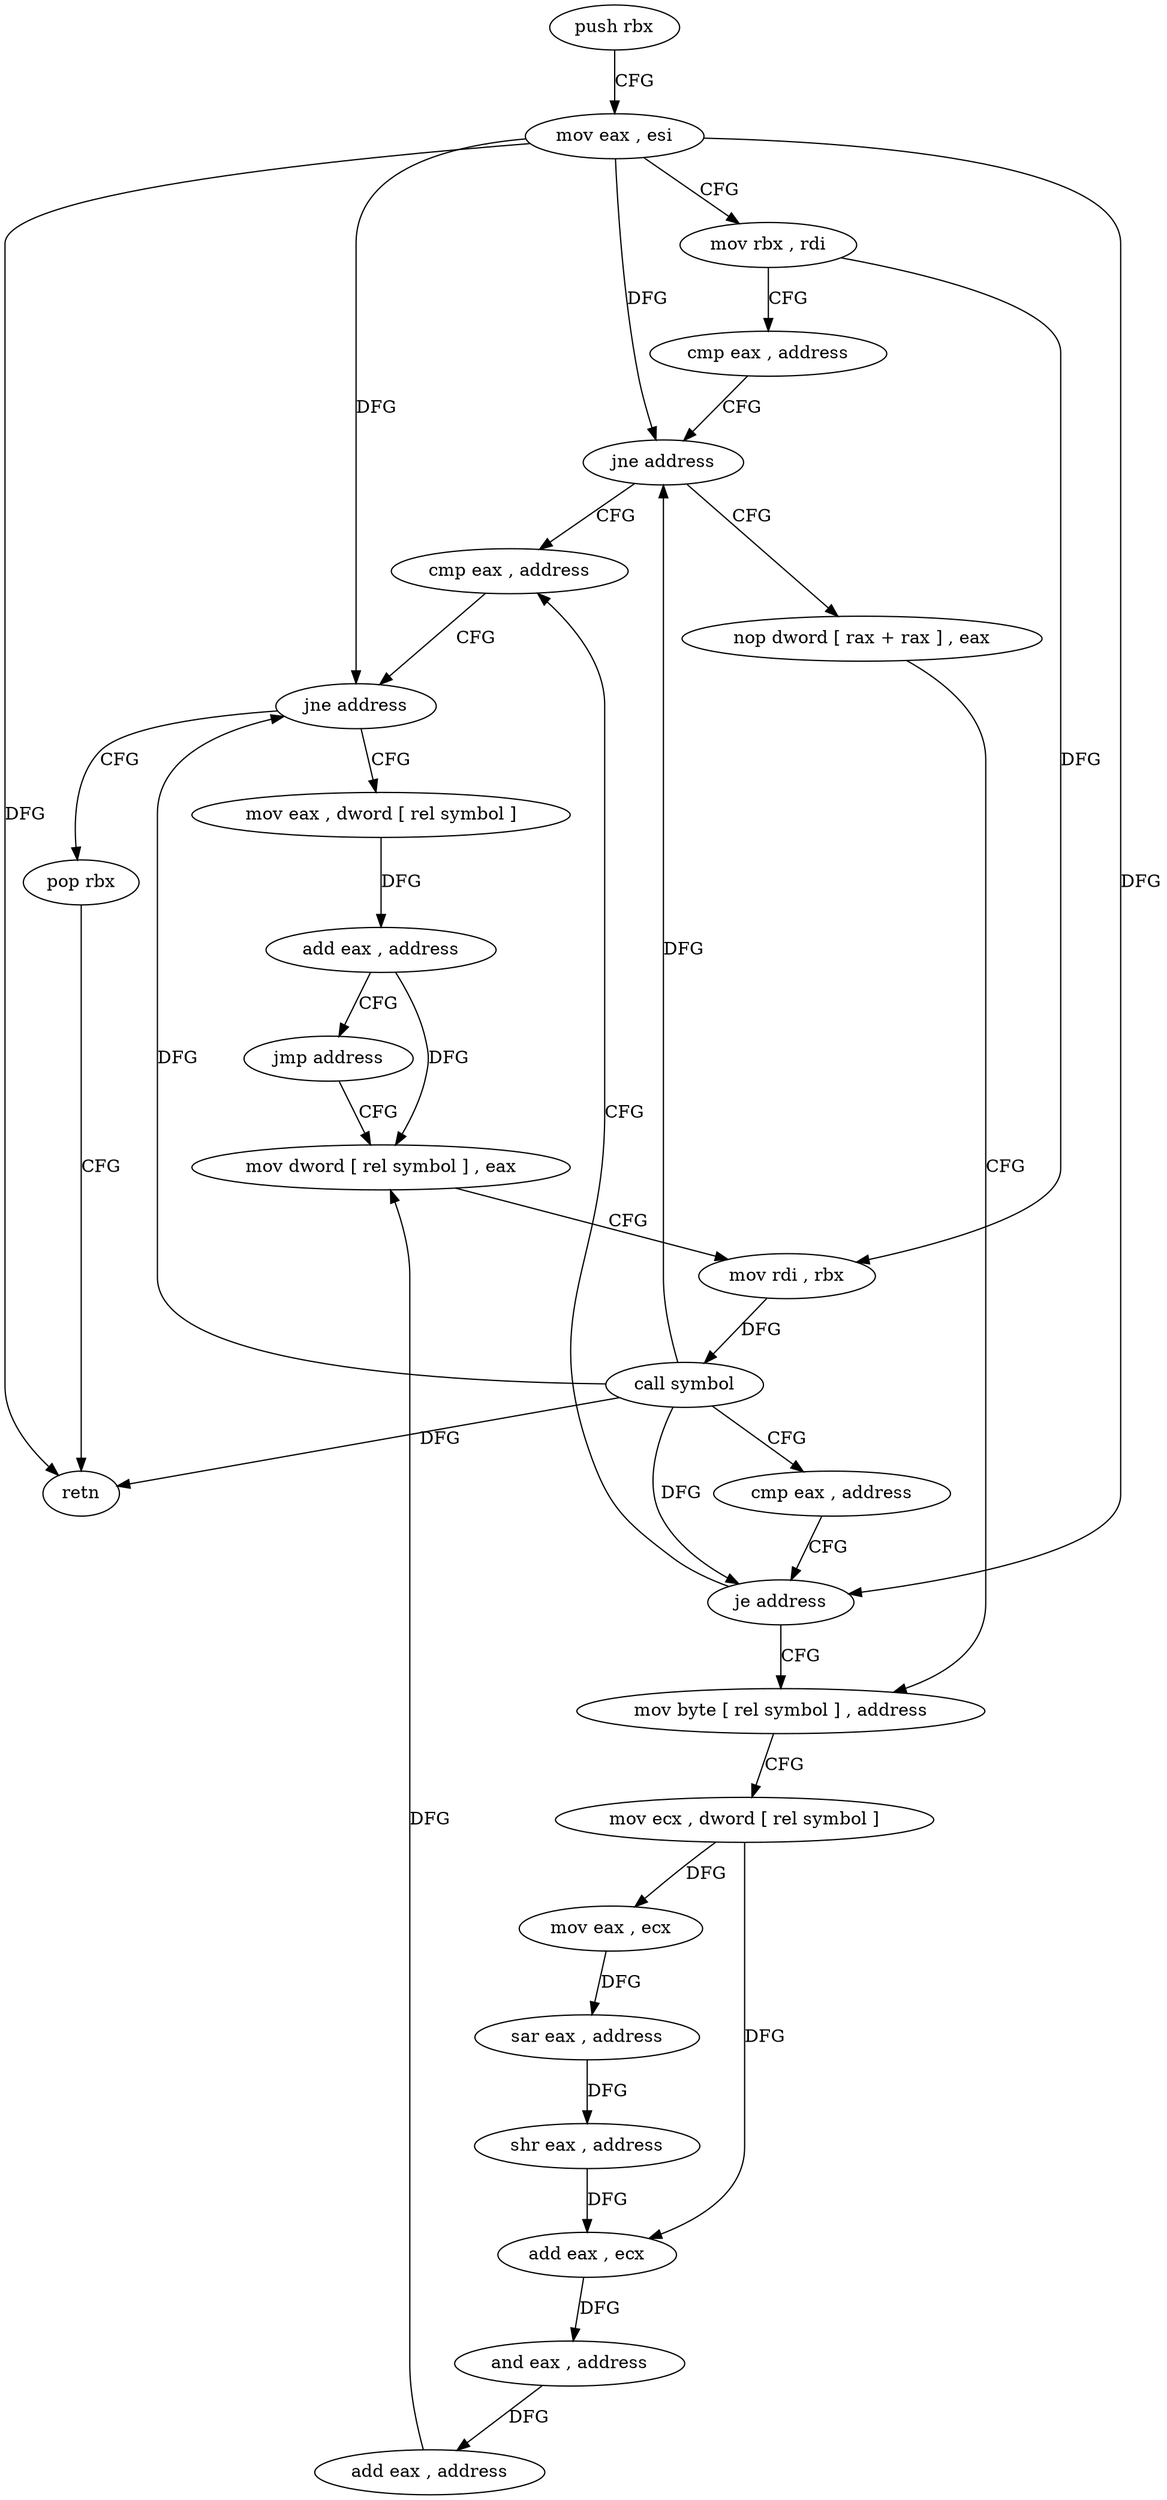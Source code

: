digraph "func" {
"4203360" [label = "push rbx" ]
"4203361" [label = "mov eax , esi" ]
"4203363" [label = "mov rbx , rdi" ]
"4203366" [label = "cmp eax , address" ]
"4203369" [label = "jne address" ]
"4203424" [label = "cmp eax , address" ]
"4203371" [label = "nop dword [ rax + rax ] , eax" ]
"4203427" [label = "jne address" ]
"4203440" [label = "pop rbx" ]
"4203429" [label = "mov eax , dword [ rel symbol ]" ]
"4203376" [label = "mov byte [ rel symbol ] , address" ]
"4203441" [label = "retn" ]
"4203435" [label = "add eax , address" ]
"4203438" [label = "jmp address" ]
"4203405" [label = "mov dword [ rel symbol ] , eax" ]
"4203383" [label = "mov ecx , dword [ rel symbol ]" ]
"4203389" [label = "mov eax , ecx" ]
"4203391" [label = "sar eax , address" ]
"4203394" [label = "shr eax , address" ]
"4203397" [label = "add eax , ecx" ]
"4203399" [label = "and eax , address" ]
"4203402" [label = "add eax , address" ]
"4203411" [label = "mov rdi , rbx" ]
"4203414" [label = "call symbol" ]
"4203419" [label = "cmp eax , address" ]
"4203422" [label = "je address" ]
"4203360" -> "4203361" [ label = "CFG" ]
"4203361" -> "4203363" [ label = "CFG" ]
"4203361" -> "4203369" [ label = "DFG" ]
"4203361" -> "4203427" [ label = "DFG" ]
"4203361" -> "4203441" [ label = "DFG" ]
"4203361" -> "4203422" [ label = "DFG" ]
"4203363" -> "4203366" [ label = "CFG" ]
"4203363" -> "4203411" [ label = "DFG" ]
"4203366" -> "4203369" [ label = "CFG" ]
"4203369" -> "4203424" [ label = "CFG" ]
"4203369" -> "4203371" [ label = "CFG" ]
"4203424" -> "4203427" [ label = "CFG" ]
"4203371" -> "4203376" [ label = "CFG" ]
"4203427" -> "4203440" [ label = "CFG" ]
"4203427" -> "4203429" [ label = "CFG" ]
"4203440" -> "4203441" [ label = "CFG" ]
"4203429" -> "4203435" [ label = "DFG" ]
"4203376" -> "4203383" [ label = "CFG" ]
"4203435" -> "4203438" [ label = "CFG" ]
"4203435" -> "4203405" [ label = "DFG" ]
"4203438" -> "4203405" [ label = "CFG" ]
"4203405" -> "4203411" [ label = "CFG" ]
"4203383" -> "4203389" [ label = "DFG" ]
"4203383" -> "4203397" [ label = "DFG" ]
"4203389" -> "4203391" [ label = "DFG" ]
"4203391" -> "4203394" [ label = "DFG" ]
"4203394" -> "4203397" [ label = "DFG" ]
"4203397" -> "4203399" [ label = "DFG" ]
"4203399" -> "4203402" [ label = "DFG" ]
"4203402" -> "4203405" [ label = "DFG" ]
"4203411" -> "4203414" [ label = "DFG" ]
"4203414" -> "4203419" [ label = "CFG" ]
"4203414" -> "4203369" [ label = "DFG" ]
"4203414" -> "4203427" [ label = "DFG" ]
"4203414" -> "4203441" [ label = "DFG" ]
"4203414" -> "4203422" [ label = "DFG" ]
"4203419" -> "4203422" [ label = "CFG" ]
"4203422" -> "4203376" [ label = "CFG" ]
"4203422" -> "4203424" [ label = "CFG" ]
}
